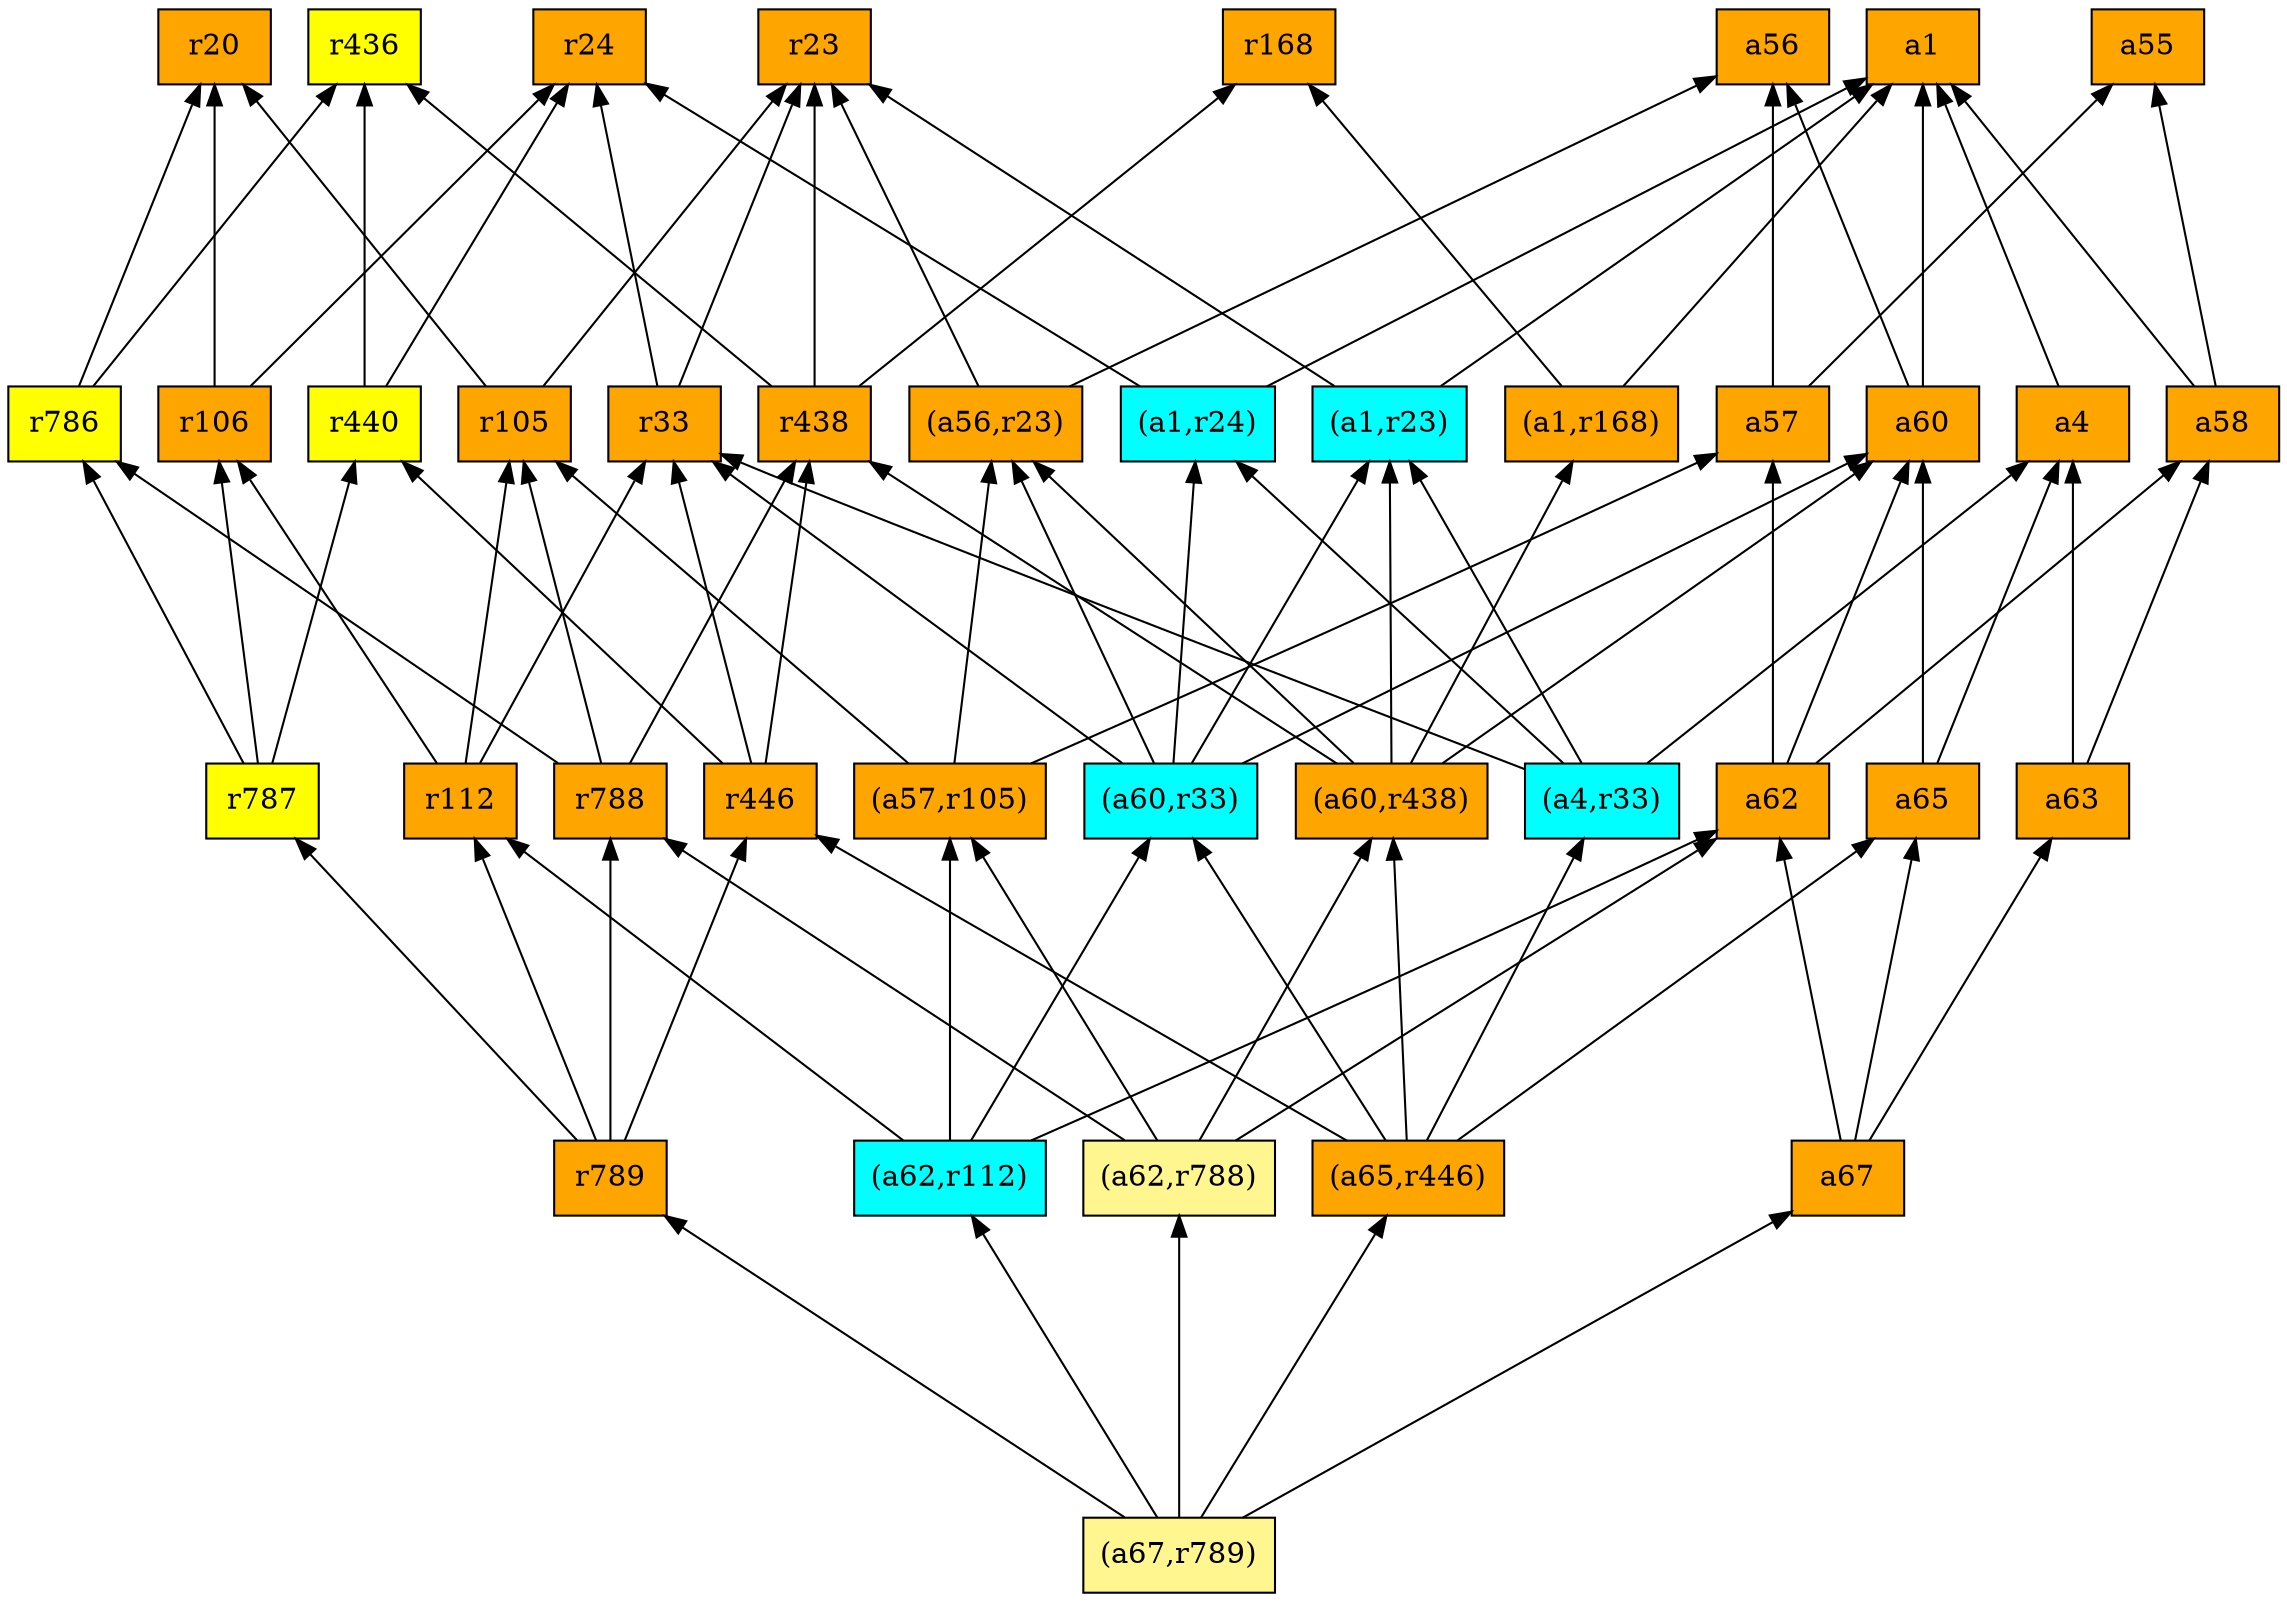 digraph G {
rankdir=BT;ranksep="2.0";
"(a56,r23)" [shape=record,fillcolor=orange,style=filled,label="{(a56,r23)}"];
"(a4,r33)" [shape=record,fillcolor=cyan,style=filled,label="{(a4,r33)}"];
"(a60,r438)" [shape=record,fillcolor=orange,style=filled,label="{(a60,r438)}"];
"a57" [shape=record,fillcolor=orange,style=filled,label="{a57}"];
"r789" [shape=record,fillcolor=orange,style=filled,label="{r789}"];
"r105" [shape=record,fillcolor=orange,style=filled,label="{r105}"];
"a65" [shape=record,fillcolor=orange,style=filled,label="{a65}"];
"a62" [shape=record,fillcolor=orange,style=filled,label="{a62}"];
"r786" [shape=record,fillcolor=yellow,style=filled,label="{r786}"];
"a4" [shape=record,fillcolor=orange,style=filled,label="{a4}"];
"r24" [shape=record,fillcolor=orange,style=filled,label="{r24}"];
"a55" [shape=record,fillcolor=orange,style=filled,label="{a55}"];
"(a62,r112)" [shape=record,fillcolor=cyan,style=filled,label="{(a62,r112)}"];
"r33" [shape=record,fillcolor=orange,style=filled,label="{r33}"];
"r446" [shape=record,fillcolor=orange,style=filled,label="{r446}"];
"(a60,r33)" [shape=record,fillcolor=cyan,style=filled,label="{(a60,r33)}"];
"(a65,r446)" [shape=record,fillcolor=orange,style=filled,label="{(a65,r446)}"];
"r112" [shape=record,fillcolor=orange,style=filled,label="{r112}"];
"(a67,r789)" [shape=record,fillcolor=khaki1,style=filled,label="{(a67,r789)}"];
"r787" [shape=record,fillcolor=yellow,style=filled,label="{r787}"];
"r106" [shape=record,fillcolor=orange,style=filled,label="{r106}"];
"a58" [shape=record,fillcolor=orange,style=filled,label="{a58}"];
"a63" [shape=record,fillcolor=orange,style=filled,label="{a63}"];
"a56" [shape=record,fillcolor=orange,style=filled,label="{a56}"];
"(a1,r168)" [shape=record,fillcolor=orange,style=filled,label="{(a1,r168)}"];
"a67" [shape=record,fillcolor=orange,style=filled,label="{a67}"];
"r440" [shape=record,fillcolor=yellow,style=filled,label="{r440}"];
"r436" [shape=record,fillcolor=yellow,style=filled,label="{r436}"];
"a1" [shape=record,fillcolor=orange,style=filled,label="{a1}"];
"(a57,r105)" [shape=record,fillcolor=orange,style=filled,label="{(a57,r105)}"];
"r438" [shape=record,fillcolor=orange,style=filled,label="{r438}"];
"(a1,r23)" [shape=record,fillcolor=cyan,style=filled,label="{(a1,r23)}"];
"(a1,r24)" [shape=record,fillcolor=cyan,style=filled,label="{(a1,r24)}"];
"a60" [shape=record,fillcolor=orange,style=filled,label="{a60}"];
"(a62,r788)" [shape=record,fillcolor=khaki1,style=filled,label="{(a62,r788)}"];
"r23" [shape=record,fillcolor=orange,style=filled,label="{r23}"];
"r20" [shape=record,fillcolor=orange,style=filled,label="{r20}"];
"r788" [shape=record,fillcolor=orange,style=filled,label="{r788}"];
"r168" [shape=record,fillcolor=orange,style=filled,label="{r168}"];
"(a56,r23)" -> "a56"
"(a56,r23)" -> "r23"
"(a4,r33)" -> "a4"
"(a4,r33)" -> "(a1,r23)"
"(a4,r33)" -> "(a1,r24)"
"(a4,r33)" -> "r33"
"(a60,r438)" -> "r438"
"(a60,r438)" -> "(a56,r23)"
"(a60,r438)" -> "(a1,r23)"
"(a60,r438)" -> "a60"
"(a60,r438)" -> "(a1,r168)"
"a57" -> "a56"
"a57" -> "a55"
"r789" -> "r787"
"r789" -> "r446"
"r789" -> "r788"
"r789" -> "r112"
"r105" -> "r20"
"r105" -> "r23"
"a65" -> "a60"
"a65" -> "a4"
"a62" -> "a58"
"a62" -> "a60"
"a62" -> "a57"
"r786" -> "r20"
"r786" -> "r436"
"a4" -> "a1"
"(a62,r112)" -> "(a57,r105)"
"(a62,r112)" -> "(a60,r33)"
"(a62,r112)" -> "a62"
"(a62,r112)" -> "r112"
"r33" -> "r24"
"r33" -> "r23"
"r446" -> "r438"
"r446" -> "r33"
"r446" -> "r440"
"(a60,r33)" -> "(a56,r23)"
"(a60,r33)" -> "(a1,r23)"
"(a60,r33)" -> "(a1,r24)"
"(a60,r33)" -> "a60"
"(a60,r33)" -> "r33"
"(a65,r446)" -> "(a4,r33)"
"(a65,r446)" -> "(a60,r438)"
"(a65,r446)" -> "a65"
"(a65,r446)" -> "r446"
"(a65,r446)" -> "(a60,r33)"
"r112" -> "r106"
"r112" -> "r105"
"r112" -> "r33"
"(a67,r789)" -> "(a62,r112)"
"(a67,r789)" -> "(a62,r788)"
"(a67,r789)" -> "r789"
"(a67,r789)" -> "a67"
"(a67,r789)" -> "(a65,r446)"
"r787" -> "r786"
"r787" -> "r106"
"r787" -> "r440"
"r106" -> "r20"
"r106" -> "r24"
"a58" -> "a1"
"a58" -> "a55"
"a63" -> "a58"
"a63" -> "a4"
"(a1,r168)" -> "a1"
"(a1,r168)" -> "r168"
"a67" -> "a63"
"a67" -> "a65"
"a67" -> "a62"
"r440" -> "r24"
"r440" -> "r436"
"(a57,r105)" -> "(a56,r23)"
"(a57,r105)" -> "a57"
"(a57,r105)" -> "r105"
"r438" -> "r436"
"r438" -> "r168"
"r438" -> "r23"
"(a1,r23)" -> "a1"
"(a1,r23)" -> "r23"
"(a1,r24)" -> "a1"
"(a1,r24)" -> "r24"
"a60" -> "a1"
"a60" -> "a56"
"(a62,r788)" -> "(a57,r105)"
"(a62,r788)" -> "(a60,r438)"
"(a62,r788)" -> "a62"
"(a62,r788)" -> "r788"
"r788" -> "r438"
"r788" -> "r786"
"r788" -> "r105"
}